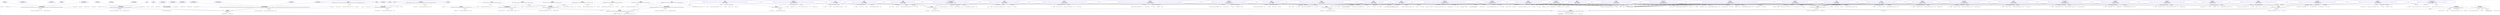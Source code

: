 digraph noname {
  graph [charset="UTF-8";colorscheme="svg";fontsize=11.0;label="error";overlap="false";]

  0 [color=green;label="error:Exception";peripheries=1;shape=ellipse;]
  1 [color=blue;label="'Continue'
httpo:100
\"Indicates that the initial part of a request has been received and has not yet been rejected by the server. The server intends to send a final response after the request has been fully received and acted upon.\"@en-US
\"100\"^^xsd:integer
\"Continue\"^^xsd:string";peripheries=2;shape=octagon;]
  2 [color=blue;label="'Switching Protocols'
httpo:101
\"Indicates that the server understands and is willing to comply with the client's request, via the Upgrade header field for a change in the application protocol being used on this connection.\"@en-US
\"101\"^^xsd:integer
\"Switching Protocols\"^^xsd:string";peripheries=2;shape=octagon;]
  3 [color=blue;label="'Informational'
httpo:1xx
\"An HTTP status that is informational.\"@en-US";peripheries=1;shape=ellipse;]
  4 [color=blue;label="'OK'
httpo:200
\"Indicates that the request has succeeded.\"@en-US
\"200\"^^xsd:integer
\"OK\"^^xsd:string";peripheries=2;shape=octagon;]
  5 [color=blue;label="'Created'
httpo:201
\"Indicates that the request has been fulfilled and has resulted in one or more new resources being created.\"@en-US
\"201\"^^xsd:integer
\"Created\"^^xsd:string";peripheries=2;shape=octagon;]
  6 [color=blue;label="'Accepted'
httpo:202
\"Indicates that the request has been accepted for processing, but the processing has not been completed.\"@en-US
\"202\"^^xsd:integer
\"Accepted\"^^xsd:string";peripheries=2;shape=octagon;]
  7 [color=blue;label="'Non-Authoritative Information'
httpo:203
\"Indicates that the request was successful but the enclosed payload has been modified from that of the origin server's 200 (OK) response by a transforming proxy.\"@en-US
\"203\"^^xsd:integer
\"Non-Authoritative Information\"^^xsd:string";peripheries=2;shape=octagon;]
  8 [color=blue;label="'No Content'
httpo:204
\"Indicates that the server has successfully fulfilled the request and that there is no additional content to send in the response payload body.\"@en-US
\"204\"^^xsd:integer
\"No Content\"^^xsd:string";peripheries=2;shape=octagon;]
  9 [color=blue;label="'Reset Content'
httpo:205
\"Indicates that the server has fulfilled the request and desires that the user agent reset the \"document view\", which caused the request to be sent, to its original state as received from the origin server.\"@en-US
\"205\"^^xsd:integer
\"Reset Content\"^^xsd:string";peripheries=2;shape=octagon;]
  10 [color=blue;label="'Successful'
httpo:2xx
\"An HTTP status that is successful.\"@en-US";peripheries=1;shape=ellipse;]
  11 [color=blue;label="'Multiple Choices'
httpo:300
\"Indicates that the target resource has more than one representation, each with its own more specific identifier, and information about the alternatives is being provided so that the user (or user agent) can select a preferred representation by redirecting its request to one or more of those identifiers.\"@en-US
\"300\"^^xsd:integer
\"Multiple Choices\"^^xsd:string";peripheries=2;shape=octagon;]
  12 [color=blue;label="'Moved Permanently'
httpo:301
\"Indicates that the target resource has been assigned a new permanent URI and any future references to this resource ought to use one of the enclosed URIs.\"@en-US
\"301\"^^xsd:integer
\"Moved Permanently\"^^xsd:string";peripheries=2;shape=octagon;]
  13 [color=blue;label="'Found'
httpo:302
\"Indicates that the target resource resides temporarily under a different URI.\"@en-US
\"302\"^^xsd:integer
\"Found\"^^xsd:string";peripheries=2;shape=octagon;]
  14 [color=blue;label="'See Other'
httpo:303
\"Indicates that the server is redirecting the user agent to a different resource, as indicated by a URI in the Location header field, which is intended to provide an indirect response to the original request.\"@en-US
\"303\"^^xsd:integer
\"See Other\"^^xsd:string";peripheries=2;shape=octagon;]
  15 [color=blue;label="'Use Proxy'
httpo:305
\"The requested resource MUST be accessed through the proxy given by the Location field.\"@en-US
\"305\"^^xsd:integer
\"Use Proxy\"^^xsd:string";peripheries=2;shape=octagon;]
  16 [color=blue;label="'Unused'
httpo:306
\"Subsequent requests should use the specified proxy.\"@en-US
\"306\"^^xsd:integer
\"Unused\"^^xsd:string";peripheries=2;shape=octagon;]
  17 [color=blue;label="'Temporary Redirect'
httpo:307
\"Indicates that the target resource resides temporarily under a different URI and the user agent MUST NOT change the request method if it performs an automatic redirection to that URI.\"@en-US
\"307\"^^xsd:integer
\"Temporary Redirect\"^^xsd:string";peripheries=2;shape=octagon;]
  18 [color=blue;label="'Permanent Redirect'
httpo:308
\"The request, and all future requests should be repeated using another URI.\"@en-US
\"308\"^^xsd:integer
\"Permanent Redirect\"^^xsd:string";peripheries=2;shape=octagon;]
  19 [color=blue;label="'Redirection'
httpo:3xx
\"An HTTP status that is a redirection.\"@en-US";peripheries=1;shape=ellipse;]
  20 [color=blue;label="'Bad Request'
httpo:400
\"Indicates that the server cannot or will not process the request due to something that is perceived to be a client error.\"@en-US
\"400\"^^xsd:integer
\"Bad Request\"^^xsd:string";peripheries=2;shape=octagon;]
  21 [color=blue;label="'Payment Required'
httpo:402
\"Reserved for future use.\"@en-US
\"402\"^^xsd:integer
\"Payment Required\"^^xsd:string";peripheries=2;shape=octagon;]
  22 [color=blue;label="'Forbidden'
httpo:403
\"Indicates that the server understood the request but refuses to authorize it.\"@en-US
\"403\"^^xsd:integer
\"Forbidden\"^^xsd:string";peripheries=2;shape=octagon;]
  23 [color=blue;label="'Not Found'
httpo:404
\"Indicates that the origin server did not find a current representation for the target resource or is not willing to disclose that one exists.\"@en-US
\"404\"^^xsd:integer
\"Not Found\"^^xsd:string";peripheries=2;shape=octagon;]
  24 [color=blue;label="'Method Not Allowed'
httpo:405
\"Indicates that the method received in the request-line is known by the origin server but not supported by the target resource.\"@en-US
\"405\"^^xsd:integer
\"Method Not Allowed\"^^xsd:string";peripheries=2;shape=octagon;]
  25 [color=blue;label="'Not Acceptable'
httpo:406
\"Indicates that the target resource does not have a current representation that would be acceptable to the user agent, according to the proactive negotiation header fields received in the request, and the server is unwilling to supply a default representation.\"@en-US
\"406\"^^xsd:integer
\"Not Acceptable\"^^xsd:string";peripheries=2;shape=octagon;]
  26 [color=blue;label="'Request Timeout'
httpo:408
\"Indicates that the server did not receive a complete request message within the time that it was prepared to wait.\"@en-US
\"408\"^^xsd:integer
\"Request Timeout\"^^xsd:string";peripheries=2;shape=octagon;]
  27 [color=blue;label="'Conflict'
httpo:409
\"Indicates that the request could not be completed due to a conflict with the current state of the target resource.\"@en-US
\"409\"^^xsd:integer
\"Conflict\"^^xsd:string";peripheries=2;shape=octagon;]
  28 [color=blue;label="'Gone'
httpo:410
\"Indicates that access to the target resource is no longer available at the origin server and that this condition is likely to be permanent.\"@en-US
\"410\"^^xsd:integer
\"Gone\"^^xsd:string";peripheries=2;shape=octagon;]
  29 [color=blue;label="'Length Required'
httpo:411
\"Indicates that the server refuses to accept the request without a defined Content-Length.\"@en-US
\"411\"^^xsd:integer
\"Length Required\"^^xsd:string";peripheries=2;shape=octagon;]
  30 [color=blue;label="'Payload Too Large'
httpo:413
\"Indicates that the server is refusing to process a request because the request payload is larger than the server is willing or able to process.\"@en-US
\"413\"^^xsd:integer
\"Payload Too Large\"^^xsd:string";peripheries=2;shape=octagon;]
  31 [color=blue;label="'URI Too Long'
httpo:414
\"Indicates that the server is refusing to service the request because the request-target is longer than the server is willing to interpret.\"@en-US
\"414\"^^xsd:integer
\"URI Too Long\"^^xsd:string";peripheries=2;shape=octagon;]
  32 [color=blue;label="'Unsupported Media Type'
httpo:415
\"Indicates that the origin server is refusing to service the request because the payload is in a format not supported by this method on the target resource.\"@en-US
\"415\"^^xsd:integer
\"Unsupported Media Type\"^^xsd:string";peripheries=2;shape=octagon;]
  33 [color=blue;label="'Expectation Failed'
httpo:417
\"Indicates that the expectation given in the request's Expect header field could not be met by at least one of the inbound servers.\"@en-US
\"417\"^^xsd:integer
\"Expectation Failed\"^^xsd:string";peripheries=2;shape=octagon;]
  34 [color=blue;label="'Upgrade Required'
httpo:426
\"Indicates that the server refuses to perform the request using the current protocol but might be willing to do so after the client upgrades to a different protocol.\"@en-US
\"426\"^^xsd:integer
\"Upgrade Required\"^^xsd:string";peripheries=2;shape=octagon;]
  35 [color=blue;label="'Client Error'
httpo:4xx
\"An HTTP status that is unsuccessful due to a client error.\"@en-US";peripheries=1;shape=ellipse;]
  36 [color=blue;label="'Not Implemented'
httpo:501
\"Indicates that the server does not support the functionality required to fulfill the request.\"@en-US
\"501\"^^xsd:integer
\"Not Implemented\"^^xsd:string";peripheries=2;shape=octagon;]
  37 [color=blue;label="'Bad Gateway'
httpo:502
\"Indicates that the server, while acting as a gateway or proxy, received an invalid response from an inbound server it accessed while attempting to fulfill the request.\"@en-US
\"502\"^^xsd:integer
\"Bad Gateway\"^^xsd:string";peripheries=2;shape=octagon;]
  38 [color=blue;label="'Service Unavailable'
httpo:503
\"Indicates that the server is currently unable to handle the request due to a temporary overload or scheduled maintenance, which will likely be alleviated after some delay.\"@en-US
\"503\"^^xsd:integer
\"Service Unavailable\"^^xsd:string";peripheries=2;shape=octagon;]
  39 [color=blue;label="'Gateway Timeout'
httpo:504
\"Indicates that the server, while acting as a gateway or proxy, did not receive a timely response from an upstream server it needed to access in order to complete the request.\"@en-US
\"504\"^^xsd:integer
\"Gateway Timeout\"^^xsd:string";peripheries=2;shape=octagon;]
  40 [color=blue;label="'HTTP Version Not Supported'
httpo:505
\"Indicates that the server does not support, or refuses to support, the major version of HTTP that was used in the request message.\"@en-US
\"505\"^^xsd:integer
\"HTTP Version Not Supported\"^^xsd:string";peripheries=2;shape=octagon;]
  41 [color=blue;label="'Server Error'
httpo:5xx
\"An HTTP status that is unsuccessful due to a server error.\"@en-US";peripheries=1;shape=ellipse;]
  42 [color=blue;label="'Accept'
httpo:Accept";peripheries=2;shape=octagon;]
  43 [color=blue;label="'Accept-Charset'
httpo:Accept-Charset";peripheries=2;shape=octagon;]
  44 [color=blue;label="'Accept-Encoding'
httpo:Accept-Encoding";peripheries=2;shape=octagon;]
  45 [color=blue;label="'Accept-Language'
httpo:Accept-Language";peripheries=2;shape=octagon;]
  46 [color=blue;label="'CONNECT'
httpo:CONNECT
\"HTTP method for establishing a tunnel to the server identified by the target resource.\"@en-US";peripheries=1;shape=ellipse;]
  47 [color=blue;label="'Cache-Control'
httpo:Cache-Control";peripheries=2;shape=octagon;]
  48 [color=blue;label="'HTTP cacheable method'
httpo:CacheableMethod
\"HTTP methods whose responses are allowed to be stored for future reuse.\"@en-US";peripheries=1;shape=ellipse;]
  49 [color=blue;label="'HTTP conditional header'
httpo:ConditionalHeader
\"Allows a client to place a precondition on the state of the target resource, so that the action corresponding to the method semantics will not be applied if the precondition evaluates to false.\"@en-US";peripheries=1;shape=ellipse;]
  50 [color=blue;label="'Content-Encoding'
httpo:Content-Encoding";peripheries=2;shape=octagon;]
  51 [color=blue;label="'Content-Language'
httpo:Content-Language";peripheries=2;shape=octagon;]
  52 [color=blue;label="'Content-Length'
httpo:Content-Length";peripheries=1;shape=ellipse;]
  53 [color=blue;label="'Content-Location'
httpo:Content-Location";peripheries=2;shape=octagon;]
  54 [color=blue;label="'Content-Range'
httpo:Content-Range";peripheries=1;shape=ellipse;]
  55 [color=blue;label="'Content-Type'
httpo:Content-Type";peripheries=2;shape=octagon;]
  56 [color=blue;label="'HTTP content negotiation header'
httpo:ContentNegotiationHeader";peripheries=1;shape=ellipse;]
  57 [color=blue;label="'DELETE'
httpo:DELETE
\"HTTP method for removing all current representations of the target resource.\"@en-US";peripheries=1;shape=ellipse;]
  58 [color=blue;label="'Expect'
httpo:Expect
\"Indication from a client that a certain set of behaviors (expectations) need to be supported by the server in order to properly handle the request.\"@en-US";peripheries=2;shape=octagon;]
  59 [color=blue;label="'GET'
httpo:GET
\"HTTP method for transfering a current representation of the target resource.\"@en-US";peripheries=1;shape=ellipse;]
  60 [color=blue;label="'HEAD'
httpo:HEAD
\"HTTP method that only transfers the status line and header section of the target resource.\"@en-US";peripheries=1;shape=ellipse;]
  61 [color=blue;label="'HTTP header'
httpo:Header
\"An HTTP header.\"@en-US";peripheries=1;shape=ellipse;]
  62 [color=blue;label="'Host'
httpo:Host";peripheries=2;shape=octagon;]
  63 [color=blue;label="'HTTP idempotent method'
httpo:IdempotentMethod
\"A request method whose intended effect on the server of multiple identical requests with that method is the same as the effect for a single such request.\"@en-US";peripheries=1;shape=ellipse;]
  64 [color=blue;label="'If-Match'
httpo:If-Match";peripheries=2;shape=octagon;]
  65 [color=blue;label="'If-Modified-Since'
httpo:If-Modified-Since";peripheries=2;shape=octagon;]
  66 [color=blue;label="'If-None-Match'
httpo:If-None-Match";peripheries=2;shape=octagon;]
  67 [color=blue;label="'If-Range'
httpo:If-Range";peripheries=2;shape=octagon;]
  68 [color=blue;label="'If-Unmodified-Since'
httpo:If-Unmodified-Since";peripheries=2;shape=octagon;]
  69 [color=blue;label="'Max-Forwards'
httpo:Max-Forwards
\"Mechanism for limiting the number of times a request is forwarded by proxies.Only supported for the OPTIONS and TRACE methods.\"@en-US";peripheries=2;shape=octagon;]
  70 [color=blue;label="'HTTP method'
httpo:Method
\"Indicates the purpose for which the client has made a request and what is expected by the client as a successful result.\"@en-US";peripheries=1;shape=ellipse;]
  71 [color=blue;label="'OPTIONS'
httpo:OPTIONS
\"HTTP method that describes the communication options for the target resource.\"@en-US";peripheries=1;shape=ellipse;]
  72 [color=blue;label="'POST'
httpo:POST
\"HTTP method that performs resource-specific processing on the request payload.\"@en-US";peripheries=1;shape=ellipse;]
  73 [color=blue;label="'PUT'
httpo:PUT
\"HTTP method that replaces all current representations of the target resource with the payload.\"@en-US";peripheries=1;shape=ellipse;]
  74 [color=blue;label="'HTTP Payload Header'
httpo:PayloadHeader
\"Header fields that specifically describe the payload, rather than the associated representation.\"@en-US";peripheries=2;shape=octagon;]
  75 [color=blue;label="'Pragma'
httpo:Pragma";peripheries=2;shape=octagon;]
  76 [color=blue;label="'Range'
httpo:Range";peripheries=2;shape=octagon;]
  77 [color=blue;label="'HTTP representation header'
httpo:RepresentationHeader
\"Representation header fields provide metadata about the representation. When a message includes a payload body, the representation header fields describe how to interpret the representation data enclosed in the payload body. In a response to a HEAD request, the representation header fields describe the representation data that would have been enclosed in the payload body if the same request had been a GET.\"@en-US";peripheries=1;shape=ellipse;]
  78 [color=blue;label="'HTTP request header'
httpo:RequestHeader
\"Request header fields provide metadata about the request context.\"@en-US";peripheries=1;shape=ellipse;]
  79 [color=blue;label="'HTTP safe method'
httpo:SafeMethod
\"An HTTP method whose defined semantics is essentially read-only.\"@en-US";peripheries=1;shape=ellipse;]
  80 [color=blue;label="'HTTP status'
httpo:Status
\"A status that is returned by an HTTP server, indicating whether an HTTP request was handled successfully or not.\"@en-US";peripheries=1;shape=ellipse;]
  81 [color=blue;label="'TE'
httpo:TE";peripheries=2;shape=octagon;]
  82 [color=blue;label="'TRACE'
httpo:TRACE
\"HTTP method that performs a message loop-back test along the path to the target resource.\"@en-US";peripheries=1;shape=ellipse;]
  83 [color=blue;label="'Trailer'
httpo:Trailer";peripheries=1;shape=ellipse;]
  84 [color=blue;label="'Transfer-Encoding'
httpo:Transfer-Encoding";peripheries=1;shape=ellipse;]
  85 [color=blue;label="'HTTP reason phrase'
httpo:reasonPhrase
\"A natural language message describing an HTTP status.\"@en-US";peripheries=1;shape=hexagon;]
  86 [color=blue;label="'HTTP status code'
httpo:statusCode
\"The numeric indicator of an HTTP status.\"@en-US";peripheries=1;shape=hexagon;]
  87 [color=red;label="http://tools.ietf.org/html/rfc7231";peripheries=1;shape=ellipse;]
  88 [color=whitesmoke;label="rdf:Property";peripheries=1;shape=ellipse;]
  89 [color=lightgreen;label="rdfs:Class";peripheries=1;shape=ellipse;]
  90 [color=palegoldenrod;label="xsd:integer";peripheries=1;shape=ellipse;]
  91 [color=palegoldenrod;label="xsd:string";peripheries=1;shape=ellipse;]
  92 [color=red;label="http-w3c:StatusCode";peripheries=1;shape=ellipse;]
  93 [color=red;label="http-w3c:statusCodeNumber";peripheries=1;shape=ellipse;]
  94 [color=red;label="'httpo://tools.ietf.org/html/rfc2616'";peripheries=1;shape=ellipse;]
  95 [color=red;label="'httpo://tools.ietf.org/html/rfc7238'";peripheries=1;shape=ellipse;]
  96 [color=red;label="https://tools.ietf.org/html/draft-cohen-http-305-306-responses-00";peripheries=1;shape=ellipse;]
  97 [color=blue;label="\"A natural language message describing an HTTP  ...\"@en-US";peripheries=0;shape=plaintext;]
  98 [color=blue;label="\"A request method whose intended effect on the  ...\"@en-US";peripheries=0;shape=plaintext;]
  99 [color=blue;label="\"A status that is returned by an HTTP server, i ...\"@en-US";peripheries=0;shape=plaintext;]
  100 [color=blue;label="\"Accept\"@en-US";peripheries=0;shape=plaintext;]
  101 [color=blue;label="\"Accept-Charset\"@en-US";peripheries=0;shape=plaintext;]
  102 [color=blue;label="\"Accept-Encoding\"@en-US";peripheries=0;shape=plaintext;]
  103 [color=blue;label="\"Accept-Language\"@en-US";peripheries=0;shape=plaintext;]
  104 [color=blue;label="\"Accepted\"@en-US";peripheries=0;shape=plaintext;]
  105 [color=blue;label="\"Allows a client to place a precondition on the ...\"@en-US";peripheries=0;shape=plaintext;]
  106 [color=blue;label="\"An HTTP header.\"@en-US";peripheries=0;shape=plaintext;]
  107 [color=blue;label="\"An HTTP method whose defined semantics is esse ...\"@en-US";peripheries=0;shape=plaintext;]
  108 [color=blue;label="\"An HTTP status that is a redirection.\"@en-US";peripheries=0;shape=plaintext;]
  109 [color=blue;label="\"An HTTP status that is informational.\"@en-US";peripheries=0;shape=plaintext;]
  110 [color=blue;label="\"An HTTP status that is successful.\"@en-US";peripheries=0;shape=plaintext;]
  111 [color=blue;label="\"An HTTP status that is unsuccessful due to a c ...\"@en-US";peripheries=0;shape=plaintext;]
  112 [color=blue;label="\"An HTTP status that is unsuccessful due to a s ...\"@en-US";peripheries=0;shape=plaintext;]
  113 [color=blue;label="\"Bad Gateway\"@en-US";peripheries=0;shape=plaintext;]
  114 [color=blue;label="\"Bad Request\"@en-US";peripheries=0;shape=plaintext;]
  115 [color=blue;label="\"CONNECT\"@en-US";peripheries=0;shape=plaintext;]
  116 [color=blue;label="\"Cache-Control\"@en-US";peripheries=0;shape=plaintext;]
  117 [color=blue;label="\"Client Error\"@en-US";peripheries=0;shape=plaintext;]
  118 [color=blue;label="\"Conflict\"@en-US";peripheries=0;shape=plaintext;]
  119 [color=blue;label="\"Content-Encoding\"@en-US";peripheries=0;shape=plaintext;]
  120 [color=blue;label="\"Content-Language\"@en-US";peripheries=0;shape=plaintext;]
  121 [color=blue;label="\"Content-Length\"@en-US";peripheries=0;shape=plaintext;]
  122 [color=blue;label="\"Content-Location\"@en-US";peripheries=0;shape=plaintext;]
  123 [color=blue;label="\"Content-Range\"@en-US";peripheries=0;shape=plaintext;]
  124 [color=blue;label="\"Content-Type\"@en-US";peripheries=0;shape=plaintext;]
  125 [color=blue;label="\"Continue\"@en-US";peripheries=0;shape=plaintext;]
  126 [color=blue;label="\"Created\"@en-US";peripheries=0;shape=plaintext;]
  127 [color=blue;label="\"DELETE\"@en-US";peripheries=0;shape=plaintext;]
  128 [color=blue;label="\"Expect\"@en-US";peripheries=0;shape=plaintext;]
  129 [color=blue;label="\"Expectation Failed\"@en-US";peripheries=0;shape=plaintext;]
  130 [color=blue;label="\"Forbidden\"@en-US";peripheries=0;shape=plaintext;]
  131 [color=blue;label="\"Found\"@en-US";peripheries=0;shape=plaintext;]
  132 [color=blue;label="\"GET\"@en-US";peripheries=0;shape=plaintext;]
  133 [color=blue;label="\"Gateway Timeout\"@en-US";peripheries=0;shape=plaintext;]
  134 [color=blue;label="\"Gone\"@en-US";peripheries=0;shape=plaintext;]
  135 [color=blue;label="\"HEAD\"@en-US";peripheries=0;shape=plaintext;]
  136 [color=blue;label="\"HTTP Payload Header\"@en-US";peripheries=0;shape=plaintext;]
  137 [color=blue;label="\"HTTP Version Not Supported\"@en-US";peripheries=0;shape=plaintext;]
  138 [color=blue;label="\"HTTP cacheable method\"@en-US";peripheries=0;shape=plaintext;]
  139 [color=blue;label="\"HTTP conditional header\"@en-US";peripheries=0;shape=plaintext;]
  140 [color=blue;label="\"HTTP content negotiation header\"@en-US";peripheries=0;shape=plaintext;]
  141 [color=blue;label="\"HTTP header\"@en-US";peripheries=0;shape=plaintext;]
  142 [color=blue;label="\"HTTP idempotent method\"@en-US";peripheries=0;shape=plaintext;]
  143 [color=blue;label="\"HTTP method\"@en-US";peripheries=0;shape=plaintext;]
  144 [color=blue;label="\"HTTP method for establishing a tunnel to the s ...\"@en-US";peripheries=0;shape=plaintext;]
  145 [color=blue;label="\"HTTP method for removing all current represent ...\"@en-US";peripheries=0;shape=plaintext;]
  146 [color=blue;label="\"HTTP method for transfering a current represen ...\"@en-US";peripheries=0;shape=plaintext;]
  147 [color=blue;label="\"HTTP method that describes the communication o ...\"@en-US";peripheries=0;shape=plaintext;]
  148 [color=blue;label="\"HTTP method that only transfers the status lin ...\"@en-US";peripheries=0;shape=plaintext;]
  149 [color=blue;label="\"HTTP method that performs a message loop-back  ...\"@en-US";peripheries=0;shape=plaintext;]
  150 [color=blue;label="\"HTTP method that performs resource-specific pr ...\"@en-US";peripheries=0;shape=plaintext;]
  151 [color=blue;label="\"HTTP method that replaces all current represen ...\"@en-US";peripheries=0;shape=plaintext;]
  152 [color=blue;label="\"HTTP methods whose responses are allowed to be ...\"@en-US";peripheries=0;shape=plaintext;]
  153 [color=blue;label="\"HTTP reason phrase\"@en-US";peripheries=0;shape=plaintext;]
  154 [color=blue;label="\"HTTP representation header\"@en-US";peripheries=0;shape=plaintext;]
  155 [color=blue;label="\"HTTP request header\"@en-US";peripheries=0;shape=plaintext;]
  156 [color=blue;label="\"HTTP safe method\"@en-US";peripheries=0;shape=plaintext;]
  157 [color=blue;label="\"HTTP status\"@en-US";peripheries=0;shape=plaintext;]
  158 [color=blue;label="\"HTTP status code\"@en-US";peripheries=0;shape=plaintext;]
  159 [color=blue;label="\"Header fields that specifically describe the p ...\"@en-US";peripheries=0;shape=plaintext;]
  160 [color=blue;label="\"Host\"@en-US";peripheries=0;shape=plaintext;]
  161 [color=blue;label="\"If-Match\"@en-US";peripheries=0;shape=plaintext;]
  162 [color=blue;label="\"If-Modified-Since\"@en-US";peripheries=0;shape=plaintext;]
  163 [color=blue;label="\"If-None-Match\"@en-US";peripheries=0;shape=plaintext;]
  164 [color=blue;label="\"If-Range\"@en-US";peripheries=0;shape=plaintext;]
  165 [color=blue;label="\"If-Unmodified-Since\"@en-US";peripheries=0;shape=plaintext;]
  166 [color=blue;label="\"Indicates that access to the target resource i ...\"@en-US";peripheries=0;shape=plaintext;]
  167 [color=blue;label="\"Indicates that the expectation given in the re ...\"@en-US";peripheries=0;shape=plaintext;]
  168 [color=blue;label="\"Indicates that the initial part of a request h ...\"@en-US";peripheries=0;shape=plaintext;]
  169 [color=blue;label="\"Indicates that the method received in the requ ...\"@en-US";peripheries=0;shape=plaintext;]
  170 [color=blue;label="\"Indicates that the origin server did not find  ...\"@en-US";peripheries=0;shape=plaintext;]
  171 [color=blue;label="\"Indicates that the origin server is refusing t ...\"@en-US";peripheries=0;shape=plaintext;]
  172 [color=blue;label="\"Indicates that the request could not be comple ...\"@en-US";peripheries=0;shape=plaintext;]
  173 [color=blue;label="\"Indicates that the request has been accepted f ...\"@en-US";peripheries=0;shape=plaintext;]
  174 [color=blue;label="\"Indicates that the request has been fulfilled  ...\"@en-US";peripheries=0;shape=plaintext;]
  175 [color=blue;label="\"Indicates that the request has succeeded.\"@en-US";peripheries=0;shape=plaintext;]
  176 [color=blue;label="\"Indicates that the request was successful but  ...\"@en-US";peripheries=0;shape=plaintext;]
  177 [color=blue;label="\"Indicates that the server cannot or will not p ...\"@en-US";peripheries=0;shape=plaintext;]
  178 [color=blue;label="\"Indicates that the server did not receive a co ...\"@en-US";peripheries=0;shape=plaintext;]
  179 [color=blue;label="\"Indicates that the server does not support the ...\"@en-US";peripheries=0;shape=plaintext;]
  180 [color=blue;label="\"Indicates that the server does not support, or ...\"@en-US";peripheries=0;shape=plaintext;]
  181 [color=blue;label="\"Indicates that the server has fulfilled the re ...\"@en-US";peripheries=0;shape=plaintext;]
  182 [color=blue;label="\"Indicates that the server has successfully ful ...\"@en-US";peripheries=0;shape=plaintext;]
  183 [color=blue;label="\"Indicates that the server is currently unable  ...\"@en-US";peripheries=0;shape=plaintext;]
  184 [color=blue;label="\"Indicates that the server is redirecting the u ...\"@en-US";peripheries=0;shape=plaintext;]
  185 [color=blue;label="\"Indicates that the server is refusing to proce ...\"@en-US";peripheries=0;shape=plaintext;]
  186 [color=blue;label="\"Indicates that the server is refusing to servi ...\"@en-US";peripheries=0;shape=plaintext;]
  187 [color=blue;label="\"Indicates that the server refuses to accept th ...\"@en-US";peripheries=0;shape=plaintext;]
  188 [color=blue;label="\"Indicates that the server refuses to perform t ...\"@en-US";peripheries=0;shape=plaintext;]
  189 [color=blue;label="\"Indicates that the server understands and is w ...\"@en-US";peripheries=0;shape=plaintext;]
  190 [color=blue;label="\"Indicates that the server understood the reque ...\"@en-US";peripheries=0;shape=plaintext;]
  191 [color=blue;label="\"Indicates that the server, while acting as a g ...\"@en-US";peripheries=0;shape=plaintext;]
  192 [color=blue;label="\"Indicates that the server, while acting as a g ...\"@en-US";peripheries=0;shape=plaintext;]
  193 [color=blue;label="\"Indicates that the target resource does not ha ...\"@en-US";peripheries=0;shape=plaintext;]
  194 [color=blue;label="\"Indicates that the target resource has been as ...\"@en-US";peripheries=0;shape=plaintext;]
  195 [color=blue;label="\"Indicates that the target resource has more th ...\"@en-US";peripheries=0;shape=plaintext;]
  196 [color=blue;label="\"Indicates that the target resource resides tem ...\"@en-US";peripheries=0;shape=plaintext;]
  197 [color=blue;label="\"Indicates that the target resource resides tem ...\"@en-US";peripheries=0;shape=plaintext;]
  198 [color=blue;label="\"Indicates the purpose for which the client has ...\"@en-US";peripheries=0;shape=plaintext;]
  199 [color=blue;label="\"Indication from a client that a certain set of ...\"@en-US";peripheries=0;shape=plaintext;]
  200 [color=blue;label="\"Informational\"@en-US";peripheries=0;shape=plaintext;]
  201 [color=blue;label="\"Length Required\"@en-US";peripheries=0;shape=plaintext;]
  202 [color=blue;label="\"Max-Forwards\"@en-US";peripheries=0;shape=plaintext;]
  203 [color=blue;label="\"Mechanism for limiting the number of times a r ...\"@en-US";peripheries=0;shape=plaintext;]
  204 [color=blue;label="\"Method Not Allowed\"@en-US";peripheries=0;shape=plaintext;]
  205 [color=blue;label="\"Moved Permanently\"@en-US";peripheries=0;shape=plaintext;]
  206 [color=blue;label="\"Multiple Choices\"@en-US";peripheries=0;shape=plaintext;]
  207 [color=blue;label="\"No Content\"@en-US";peripheries=0;shape=plaintext;]
  208 [color=blue;label="\"Non-Authoritative Information\"@en-US";peripheries=0;shape=plaintext;]
  209 [color=blue;label="\"Not Acceptable\"@en-US";peripheries=0;shape=plaintext;]
  210 [color=blue;label="\"Not Found\"@en-US";peripheries=0;shape=plaintext;]
  211 [color=blue;label="\"Not Implemented\"@en-US";peripheries=0;shape=plaintext;]
  212 [color=blue;label="\"OK\"@en-US";peripheries=0;shape=plaintext;]
  213 [color=blue;label="\"OPTIONS\"@en-US";peripheries=0;shape=plaintext;]
  214 [color=blue;label="\"POST\"@en-US";peripheries=0;shape=plaintext;]
  215 [color=blue;label="\"PUT\"@en-US";peripheries=0;shape=plaintext;]
  216 [color=blue;label="\"Payload Too Large\"@en-US";peripheries=0;shape=plaintext;]
  217 [color=blue;label="\"Payment Required\"@en-US";peripheries=0;shape=plaintext;]
  218 [color=blue;label="\"Permanent Redirect\"@en-US";peripheries=0;shape=plaintext;]
  219 [color=blue;label="\"Pragma\"@en-US";peripheries=0;shape=plaintext;]
  220 [color=blue;label="\"Range\"@en-US";peripheries=0;shape=plaintext;]
  221 [color=blue;label="\"Redirection\"@en-US";peripheries=0;shape=plaintext;]
  222 [color=blue;label="\"Representation header fields provide metadata  ...\"@en-US";peripheries=0;shape=plaintext;]
  223 [color=blue;label="\"Request Timeout\"@en-US";peripheries=0;shape=plaintext;]
  224 [color=blue;label="\"Request header fields provide metadata about t ...\"@en-US";peripheries=0;shape=plaintext;]
  225 [color=blue;label="\"Reserved for future use.\"@en-US";peripheries=0;shape=plaintext;]
  226 [color=blue;label="\"Reset Content\"@en-US";peripheries=0;shape=plaintext;]
  227 [color=blue;label="\"See Other\"@en-US";peripheries=0;shape=plaintext;]
  228 [color=blue;label="\"Server Error\"@en-US";peripheries=0;shape=plaintext;]
  229 [color=blue;label="\"Service Unavailable\"@en-US";peripheries=0;shape=plaintext;]
  230 [color=blue;label="\"Subsequent requests should use the specified p ...\"@en-US";peripheries=0;shape=plaintext;]
  231 [color=blue;label="\"Successful\"@en-US";peripheries=0;shape=plaintext;]
  232 [color=blue;label="\"Switching Protocols\"@en-US";peripheries=0;shape=plaintext;]
  233 [color=blue;label="\"TE\"@en-US";peripheries=0;shape=plaintext;]
  234 [color=blue;label="\"TRACE\"@en-US";peripheries=0;shape=plaintext;]
  235 [color=blue;label="\"Temporary Redirect\"@en-US";peripheries=0;shape=plaintext;]
  236 [color=blue;label="\"The numeric indicator of an HTTP status.\"@en-US";peripheries=0;shape=plaintext;]
  237 [color=blue;label="\"The request, and all future requests should be ...\"@en-US";peripheries=0;shape=plaintext;]
  238 [color=blue;label="\"The requested resource MUST be accessed throug ...\"@en-US";peripheries=0;shape=plaintext;]
  239 [color=blue;label="\"Trailer\"@en-US";peripheries=0;shape=plaintext;]
  240 [color=blue;label="\"Transfer-Encoding\"@en-US";peripheries=0;shape=plaintext;]
  241 [color=blue;label="\"URI Too Long\"@en-US";peripheries=0;shape=plaintext;]
  242 [color=blue;label="\"Unsupported Media Type\"@en-US";peripheries=0;shape=plaintext;]
  243 [color=blue;label="\"Unused\"@en-US";peripheries=0;shape=plaintext;]
  244 [color=blue;label="\"Upgrade Required\"@en-US";peripheries=0;shape=plaintext;]
  245 [color=blue;label="\"Use Proxy\"@en-US";peripheries=0;shape=plaintext;]
  246 [color=blue;label="\"100\"^^xsd:integer";peripheries=0;shape=plaintext;]
  247 [color=blue;label="\"101\"^^xsd:integer";peripheries=0;shape=plaintext;]
  248 [color=blue;label="\"200\"^^xsd:integer";peripheries=0;shape=plaintext;]
  249 [color=blue;label="\"201\"^^xsd:integer";peripheries=0;shape=plaintext;]
  250 [color=blue;label="\"202\"^^xsd:integer";peripheries=0;shape=plaintext;]
  251 [color=blue;label="\"203\"^^xsd:integer";peripheries=0;shape=plaintext;]
  252 [color=blue;label="\"204\"^^xsd:integer";peripheries=0;shape=plaintext;]
  253 [color=blue;label="\"205\"^^xsd:integer";peripheries=0;shape=plaintext;]
  254 [color=blue;label="\"300\"^^xsd:integer";peripheries=0;shape=plaintext;]
  255 [color=blue;label="\"301\"^^xsd:integer";peripheries=0;shape=plaintext;]
  256 [color=blue;label="\"302\"^^xsd:integer";peripheries=0;shape=plaintext;]
  257 [color=blue;label="\"303\"^^xsd:integer";peripheries=0;shape=plaintext;]
  258 [color=blue;label="\"305\"^^xsd:integer";peripheries=0;shape=plaintext;]
  259 [color=blue;label="\"306\"^^xsd:integer";peripheries=0;shape=plaintext;]
  260 [color=blue;label="\"307\"^^xsd:integer";peripheries=0;shape=plaintext;]
  261 [color=blue;label="\"308\"^^xsd:integer";peripheries=0;shape=plaintext;]
  262 [color=blue;label="\"400\"^^xsd:integer";peripheries=0;shape=plaintext;]
  263 [color=blue;label="\"402\"^^xsd:integer";peripheries=0;shape=plaintext;]
  264 [color=blue;label="\"403\"^^xsd:integer";peripheries=0;shape=plaintext;]
  265 [color=blue;label="\"404\"^^xsd:integer";peripheries=0;shape=plaintext;]
  266 [color=blue;label="\"405\"^^xsd:integer";peripheries=0;shape=plaintext;]
  267 [color=blue;label="\"406\"^^xsd:integer";peripheries=0;shape=plaintext;]
  268 [color=blue;label="\"408\"^^xsd:integer";peripheries=0;shape=plaintext;]
  269 [color=blue;label="\"409\"^^xsd:integer";peripheries=0;shape=plaintext;]
  270 [color=blue;label="\"410\"^^xsd:integer";peripheries=0;shape=plaintext;]
  271 [color=blue;label="\"411\"^^xsd:integer";peripheries=0;shape=plaintext;]
  272 [color=blue;label="\"413\"^^xsd:integer";peripheries=0;shape=plaintext;]
  273 [color=blue;label="\"414\"^^xsd:integer";peripheries=0;shape=plaintext;]
  274 [color=blue;label="\"415\"^^xsd:integer";peripheries=0;shape=plaintext;]
  275 [color=blue;label="\"417\"^^xsd:integer";peripheries=0;shape=plaintext;]
  276 [color=blue;label="\"426\"^^xsd:integer";peripheries=0;shape=plaintext;]
  277 [color=blue;label="\"501\"^^xsd:integer";peripheries=0;shape=plaintext;]
  278 [color=blue;label="\"502\"^^xsd:integer";peripheries=0;shape=plaintext;]
  279 [color=blue;label="\"503\"^^xsd:integer";peripheries=0;shape=plaintext;]
  280 [color=blue;label="\"504\"^^xsd:integer";peripheries=0;shape=plaintext;]
  281 [color=blue;label="\"505\"^^xsd:integer";peripheries=0;shape=plaintext;]
  282 [color=blue;label="\"Accepted\"^^xsd:string";peripheries=0;shape=plaintext;]
  283 [color=blue;label="\"Bad Gateway\"^^xsd:string";peripheries=0;shape=plaintext;]
  284 [color=blue;label="\"Bad Request\"^^xsd:string";peripheries=0;shape=plaintext;]
  285 [color=blue;label="\"Conflict\"^^xsd:string";peripheries=0;shape=plaintext;]
  286 [color=blue;label="\"Continue\"^^xsd:string";peripheries=0;shape=plaintext;]
  287 [color=blue;label="\"Created\"^^xsd:string";peripheries=0;shape=plaintext;]
  288 [color=blue;label="\"Expectation Failed\"^^xsd:string";peripheries=0;shape=plaintext;]
  289 [color=blue;label="\"Forbidden\"^^xsd:string";peripheries=0;shape=plaintext;]
  290 [color=blue;label="\"Found\"^^xsd:string";peripheries=0;shape=plaintext;]
  291 [color=blue;label="\"Gateway Timeout\"^^xsd:string";peripheries=0;shape=plaintext;]
  292 [color=blue;label="\"Gone\"^^xsd:string";peripheries=0;shape=plaintext;]
  293 [color=blue;label="\"HTTP Version Not Supported\"^^xsd:string";peripheries=0;shape=plaintext;]
  294 [color=blue;label="\"Length Required\"^^xsd:string";peripheries=0;shape=plaintext;]
  295 [color=blue;label="\"Method Not Allowed\"^^xsd:string";peripheries=0;shape=plaintext;]
  296 [color=blue;label="\"Moved Permanently\"^^xsd:string";peripheries=0;shape=plaintext;]
  297 [color=blue;label="\"Multiple Choices\"^^xsd:string";peripheries=0;shape=plaintext;]
  298 [color=blue;label="\"No Content\"^^xsd:string";peripheries=0;shape=plaintext;]
  299 [color=blue;label="\"Non-Authoritative Information\"^^xsd:string";peripheries=0;shape=plaintext;]
  300 [color=blue;label="\"Not Acceptable\"^^xsd:string";peripheries=0;shape=plaintext;]
  301 [color=blue;label="\"Not Found\"^^xsd:string";peripheries=0;shape=plaintext;]
  302 [color=blue;label="\"Not Implemented\"^^xsd:string";peripheries=0;shape=plaintext;]
  303 [color=blue;label="\"OK\"^^xsd:string";peripheries=0;shape=plaintext;]
  304 [color=blue;label="\"Payload Too Large\"^^xsd:string";peripheries=0;shape=plaintext;]
  305 [color=blue;label="\"Payment Required\"^^xsd:string";peripheries=0;shape=plaintext;]
  306 [color=blue;label="\"Permanent Redirect\"^^xsd:string";peripheries=0;shape=plaintext;]
  307 [color=blue;label="\"Request Timeout\"^^xsd:string";peripheries=0;shape=plaintext;]
  308 [color=blue;label="\"Reset Content\"^^xsd:string";peripheries=0;shape=plaintext;]
  309 [color=blue;label="\"See Other\"^^xsd:string";peripheries=0;shape=plaintext;]
  310 [color=blue;label="\"Service Unavailable\"^^xsd:string";peripheries=0;shape=plaintext;]
  311 [color=blue;label="\"Switching Protocols\"^^xsd:string";peripheries=0;shape=plaintext;]
  312 [color=blue;label="\"Temporary Redirect\"^^xsd:string";peripheries=0;shape=plaintext;]
  313 [color=blue;label="\"URI Too Long\"^^xsd:string";peripheries=0;shape=plaintext;]
  314 [color=blue;label="\"Unsupported Media Type\"^^xsd:string";peripheries=0;shape=plaintext;]
  315 [color=blue;label="\"Unused\"^^xsd:string";peripheries=0;shape=plaintext;]
  316 [color=blue;label="\"Upgrade Required\"^^xsd:string";peripheries=0;shape=plaintext;]
  317 [color=blue;label="\"Use Proxy\"^^xsd:string";peripheries=0;shape=plaintext;]

  1 -> 286 [arrowhead=normal;label="httpo:reasonPhrase";style=solid;]
  1 -> 246 [arrowhead=normal;label="httpo:statusCode";style=solid;]
  1 -> 3 [arrowhead=empty;label="";style=solid;]
  1 -> 168 [arrowhead=normal;label="rdfs:comment";style=solid;]
  1 -> 87 [arrowhead=normal;label="rdfs:isDefinedBy";style=solid;]
  1 -> 125 [arrowhead=none;label="";style=dotted;]
  2 -> 311 [arrowhead=normal;label="httpo:reasonPhrase";style=solid;]
  2 -> 247 [arrowhead=normal;label="httpo:statusCode";style=solid;]
  2 -> 3 [arrowhead=empty;label="";style=solid;]
  2 -> 189 [arrowhead=normal;label="rdfs:comment";style=solid;]
  2 -> 87 [arrowhead=normal;label="rdfs:isDefinedBy";style=solid;]
  2 -> 232 [arrowhead=none;label="";style=dotted;]
  3 -> 109 [arrowhead=normal;label="rdfs:comment";style=solid;]
  3 -> 200 [arrowhead=none;label="";style=dotted;]
  3 -> 80 [arrowhead=box;label="";style=solid;]
  4 -> 303 [arrowhead=normal;label="httpo:reasonPhrase";style=solid;]
  4 -> 248 [arrowhead=normal;label="httpo:statusCode";style=solid;]
  4 -> 10 [arrowhead=empty;label="";style=solid;]
  4 -> 175 [arrowhead=normal;label="rdfs:comment";style=solid;]
  4 -> 87 [arrowhead=normal;label="rdfs:isDefinedBy";style=solid;]
  4 -> 212 [arrowhead=none;label="";style=dotted;]
  5 -> 287 [arrowhead=normal;label="httpo:reasonPhrase";style=solid;]
  5 -> 249 [arrowhead=normal;label="httpo:statusCode";style=solid;]
  5 -> 10 [arrowhead=empty;label="";style=solid;]
  5 -> 174 [arrowhead=normal;label="rdfs:comment";style=solid;]
  5 -> 87 [arrowhead=normal;label="rdfs:isDefinedBy";style=solid;]
  5 -> 126 [arrowhead=none;label="";style=dotted;]
  6 -> 282 [arrowhead=normal;label="httpo:reasonPhrase";style=solid;]
  6 -> 250 [arrowhead=normal;label="httpo:statusCode";style=solid;]
  6 -> 10 [arrowhead=empty;label="";style=solid;]
  6 -> 173 [arrowhead=normal;label="rdfs:comment";style=solid;]
  6 -> 87 [arrowhead=normal;label="rdfs:isDefinedBy";style=solid;]
  6 -> 104 [arrowhead=none;label="";style=dotted;]
  7 -> 299 [arrowhead=normal;label="httpo:reasonPhrase";style=solid;]
  7 -> 251 [arrowhead=normal;label="httpo:statusCode";style=solid;]
  7 -> 10 [arrowhead=empty;label="";style=solid;]
  7 -> 176 [arrowhead=normal;label="rdfs:comment";style=solid;]
  7 -> 87 [arrowhead=normal;label="rdfs:isDefinedBy";style=solid;]
  7 -> 208 [arrowhead=none;label="";style=dotted;]
  8 -> 298 [arrowhead=normal;label="httpo:reasonPhrase";style=solid;]
  8 -> 252 [arrowhead=normal;label="httpo:statusCode";style=solid;]
  8 -> 10 [arrowhead=empty;label="";style=solid;]
  8 -> 182 [arrowhead=normal;label="rdfs:comment";style=solid;]
  8 -> 87 [arrowhead=normal;label="rdfs:isDefinedBy";style=solid;]
  8 -> 207 [arrowhead=none;label="";style=dotted;]
  9 -> 308 [arrowhead=normal;label="httpo:reasonPhrase";style=solid;]
  9 -> 253 [arrowhead=normal;label="httpo:statusCode";style=solid;]
  9 -> 10 [arrowhead=empty;label="";style=solid;]
  9 -> 181 [arrowhead=normal;label="rdfs:comment";style=solid;]
  9 -> 87 [arrowhead=normal;label="rdfs:isDefinedBy";style=solid;]
  9 -> 226 [arrowhead=none;label="";style=dotted;]
  10 -> 110 [arrowhead=normal;label="rdfs:comment";style=solid;]
  10 -> 231 [arrowhead=none;label="";style=dotted;]
  10 -> 80 [arrowhead=box;label="";style=solid;]
  11 -> 297 [arrowhead=normal;label="httpo:reasonPhrase";style=solid;]
  11 -> 254 [arrowhead=normal;label="httpo:statusCode";style=solid;]
  11 -> 19 [arrowhead=empty;label="";style=solid;]
  11 -> 195 [arrowhead=normal;label="rdfs:comment";style=solid;]
  11 -> 87 [arrowhead=normal;label="rdfs:isDefinedBy";style=solid;]
  11 -> 206 [arrowhead=none;label="";style=dotted;]
  12 -> 296 [arrowhead=normal;label="httpo:reasonPhrase";style=solid;]
  12 -> 255 [arrowhead=normal;label="httpo:statusCode";style=solid;]
  12 -> 19 [arrowhead=empty;label="";style=solid;]
  12 -> 194 [arrowhead=normal;label="rdfs:comment";style=solid;]
  12 -> 87 [arrowhead=normal;label="rdfs:isDefinedBy";style=solid;]
  12 -> 205 [arrowhead=none;label="";style=dotted;]
  13 -> 290 [arrowhead=normal;label="httpo:reasonPhrase";style=solid;]
  13 -> 256 [arrowhead=normal;label="httpo:statusCode";style=solid;]
  13 -> 19 [arrowhead=empty;label="";style=solid;]
  13 -> 197 [arrowhead=normal;label="rdfs:comment";style=solid;]
  13 -> 87 [arrowhead=normal;label="rdfs:isDefinedBy";style=solid;]
  13 -> 131 [arrowhead=none;label="";style=dotted;]
  14 -> 309 [arrowhead=normal;label="httpo:reasonPhrase";style=solid;]
  14 -> 257 [arrowhead=normal;label="httpo:statusCode";style=solid;]
  14 -> 19 [arrowhead=empty;label="";style=solid;]
  14 -> 184 [arrowhead=normal;label="rdfs:comment";style=solid;]
  14 -> 87 [arrowhead=normal;label="rdfs:isDefinedBy";style=solid;]
  14 -> 227 [arrowhead=none;label="";style=dotted;]
  15 -> 317 [arrowhead=normal;label="httpo:reasonPhrase";style=solid;]
  15 -> 258 [arrowhead=normal;label="httpo:statusCode";style=solid;]
  15 -> 19 [arrowhead=empty;label="";style=solid;]
  15 -> 238 [arrowhead=normal;label="rdfs:comment";style=solid;]
  15 -> 94 [arrowhead=normal;label="rdfs:isDefinedBy";style=solid;]
  15 -> 245 [arrowhead=none;label="";style=dotted;]
  16 -> 315 [arrowhead=normal;label="httpo:reasonPhrase";style=solid;]
  16 -> 259 [arrowhead=normal;label="httpo:statusCode";style=solid;]
  16 -> 19 [arrowhead=empty;label="";style=solid;]
  16 -> 230 [arrowhead=normal;label="rdfs:comment";style=solid;]
  16 -> 96 [arrowhead=normal;label="rdfs:isDefinedBy";style=solid;]
  16 -> 243 [arrowhead=none;label="";style=dotted;]
  17 -> 312 [arrowhead=normal;label="httpo:reasonPhrase";style=solid;]
  17 -> 260 [arrowhead=normal;label="httpo:statusCode";style=solid;]
  17 -> 19 [arrowhead=empty;label="";style=solid;]
  17 -> 196 [arrowhead=normal;label="rdfs:comment";style=solid;]
  17 -> 87 [arrowhead=normal;label="rdfs:isDefinedBy";style=solid;]
  17 -> 235 [arrowhead=none;label="";style=dotted;]
  18 -> 306 [arrowhead=normal;label="httpo:reasonPhrase";style=solid;]
  18 -> 261 [arrowhead=normal;label="httpo:statusCode";style=solid;]
  18 -> 19 [arrowhead=empty;label="";style=solid;]
  18 -> 237 [arrowhead=normal;label="rdfs:comment";style=solid;]
  18 -> 95 [arrowhead=normal;label="rdfs:isDefinedBy";style=solid;]
  18 -> 218 [arrowhead=none;label="";style=dotted;]
  19 -> 108 [arrowhead=normal;label="rdfs:comment";style=solid;]
  19 -> 221 [arrowhead=none;label="";style=dotted;]
  19 -> 80 [arrowhead=box;label="";style=solid;]
  20 -> 284 [arrowhead=normal;label="httpo:reasonPhrase";style=solid;]
  20 -> 262 [arrowhead=normal;label="httpo:statusCode";style=solid;]
  20 -> 35 [arrowhead=empty;label="";style=solid;]
  20 -> 177 [arrowhead=normal;label="rdfs:comment";style=solid;]
  20 -> 87 [arrowhead=normal;label="rdfs:isDefinedBy";style=solid;]
  20 -> 114 [arrowhead=none;label="";style=dotted;]
  21 -> 305 [arrowhead=normal;label="httpo:reasonPhrase";style=solid;]
  21 -> 263 [arrowhead=normal;label="httpo:statusCode";style=solid;]
  21 -> 35 [arrowhead=empty;label="";style=solid;]
  21 -> 225 [arrowhead=normal;label="rdfs:comment";style=solid;]
  21 -> 87 [arrowhead=normal;label="rdfs:isDefinedBy";style=solid;]
  21 -> 217 [arrowhead=none;label="";style=dotted;]
  22 -> 289 [arrowhead=normal;label="httpo:reasonPhrase";style=solid;]
  22 -> 264 [arrowhead=normal;label="httpo:statusCode";style=solid;]
  22 -> 35 [arrowhead=empty;label="";style=solid;]
  22 -> 190 [arrowhead=normal;label="rdfs:comment";style=solid;]
  22 -> 87 [arrowhead=normal;label="rdfs:isDefinedBy";style=solid;]
  22 -> 130 [arrowhead=none;label="";style=dotted;]
  23 -> 301 [arrowhead=normal;label="httpo:reasonPhrase";style=solid;]
  23 -> 265 [arrowhead=normal;label="httpo:statusCode";style=solid;]
  23 -> 35 [arrowhead=empty;label="";style=solid;]
  23 -> 170 [arrowhead=normal;label="rdfs:comment";style=solid;]
  23 -> 87 [arrowhead=normal;label="rdfs:isDefinedBy";style=solid;]
  23 -> 210 [arrowhead=none;label="";style=dotted;]
  24 -> 295 [arrowhead=normal;label="httpo:reasonPhrase";style=solid;]
  24 -> 266 [arrowhead=normal;label="httpo:statusCode";style=solid;]
  24 -> 35 [arrowhead=empty;label="";style=solid;]
  24 -> 169 [arrowhead=normal;label="rdfs:comment";style=solid;]
  24 -> 87 [arrowhead=normal;label="rdfs:isDefinedBy";style=solid;]
  24 -> 204 [arrowhead=none;label="";style=dotted;]
  25 -> 300 [arrowhead=normal;label="httpo:reasonPhrase";style=solid;]
  25 -> 267 [arrowhead=normal;label="httpo:statusCode";style=solid;]
  25 -> 35 [arrowhead=empty;label="";style=solid;]
  25 -> 193 [arrowhead=normal;label="rdfs:comment";style=solid;]
  25 -> 87 [arrowhead=normal;label="rdfs:isDefinedBy";style=solid;]
  25 -> 209 [arrowhead=none;label="";style=dotted;]
  26 -> 307 [arrowhead=normal;label="httpo:reasonPhrase";style=solid;]
  26 -> 268 [arrowhead=normal;label="httpo:statusCode";style=solid;]
  26 -> 35 [arrowhead=empty;label="";style=solid;]
  26 -> 178 [arrowhead=normal;label="rdfs:comment";style=solid;]
  26 -> 87 [arrowhead=normal;label="rdfs:isDefinedBy";style=solid;]
  26 -> 223 [arrowhead=none;label="";style=dotted;]
  27 -> 285 [arrowhead=normal;label="httpo:reasonPhrase";style=solid;]
  27 -> 269 [arrowhead=normal;label="httpo:statusCode";style=solid;]
  27 -> 35 [arrowhead=empty;label="";style=solid;]
  27 -> 172 [arrowhead=normal;label="rdfs:comment";style=solid;]
  27 -> 87 [arrowhead=normal;label="rdfs:isDefinedBy";style=solid;]
  27 -> 118 [arrowhead=none;label="";style=dotted;]
  28 -> 292 [arrowhead=normal;label="httpo:reasonPhrase";style=solid;]
  28 -> 270 [arrowhead=normal;label="httpo:statusCode";style=solid;]
  28 -> 35 [arrowhead=empty;label="";style=solid;]
  28 -> 166 [arrowhead=normal;label="rdfs:comment";style=solid;]
  28 -> 87 [arrowhead=normal;label="rdfs:isDefinedBy";style=solid;]
  28 -> 134 [arrowhead=none;label="";style=dotted;]
  29 -> 294 [arrowhead=normal;label="httpo:reasonPhrase";style=solid;]
  29 -> 271 [arrowhead=normal;label="httpo:statusCode";style=solid;]
  29 -> 35 [arrowhead=empty;label="";style=solid;]
  29 -> 187 [arrowhead=normal;label="rdfs:comment";style=solid;]
  29 -> 87 [arrowhead=normal;label="rdfs:isDefinedBy";style=solid;]
  29 -> 201 [arrowhead=none;label="";style=dotted;]
  30 -> 304 [arrowhead=normal;label="httpo:reasonPhrase";style=solid;]
  30 -> 272 [arrowhead=normal;label="httpo:statusCode";style=solid;]
  30 -> 35 [arrowhead=empty;label="";style=solid;]
  30 -> 185 [arrowhead=normal;label="rdfs:comment";style=solid;]
  30 -> 87 [arrowhead=normal;label="rdfs:isDefinedBy";style=solid;]
  30 -> 216 [arrowhead=none;label="";style=dotted;]
  31 -> 313 [arrowhead=normal;label="httpo:reasonPhrase";style=solid;]
  31 -> 273 [arrowhead=normal;label="httpo:statusCode";style=solid;]
  31 -> 35 [arrowhead=empty;label="";style=solid;]
  31 -> 186 [arrowhead=normal;label="rdfs:comment";style=solid;]
  31 -> 87 [arrowhead=normal;label="rdfs:isDefinedBy";style=solid;]
  31 -> 241 [arrowhead=none;label="";style=dotted;]
  32 -> 314 [arrowhead=normal;label="httpo:reasonPhrase";style=solid;]
  32 -> 274 [arrowhead=normal;label="httpo:statusCode";style=solid;]
  32 -> 35 [arrowhead=empty;label="";style=solid;]
  32 -> 171 [arrowhead=normal;label="rdfs:comment";style=solid;]
  32 -> 87 [arrowhead=normal;label="rdfs:isDefinedBy";style=solid;]
  32 -> 242 [arrowhead=none;label="";style=dotted;]
  33 -> 288 [arrowhead=normal;label="httpo:reasonPhrase";style=solid;]
  33 -> 275 [arrowhead=normal;label="httpo:statusCode";style=solid;]
  33 -> 35 [arrowhead=empty;label="";style=solid;]
  33 -> 167 [arrowhead=normal;label="rdfs:comment";style=solid;]
  33 -> 87 [arrowhead=normal;label="rdfs:isDefinedBy";style=solid;]
  33 -> 129 [arrowhead=none;label="";style=dotted;]
  34 -> 316 [arrowhead=normal;label="httpo:reasonPhrase";style=solid;]
  34 -> 276 [arrowhead=normal;label="httpo:statusCode";style=solid;]
  34 -> 35 [arrowhead=empty;label="";style=solid;]
  34 -> 188 [arrowhead=normal;label="rdfs:comment";style=solid;]
  34 -> 87 [arrowhead=normal;label="rdfs:isDefinedBy";style=solid;]
  34 -> 244 [arrowhead=none;label="";style=dotted;]
  35 -> 111 [arrowhead=normal;label="rdfs:comment";style=solid;]
  35 -> 117 [arrowhead=none;label="";style=dotted;]
  35 -> 0 [arrowhead=box;label="";style=solid;]
  35 -> 80 [arrowhead=box;label="";style=solid;]
  36 -> 302 [arrowhead=normal;label="httpo:reasonPhrase";style=solid;]
  36 -> 277 [arrowhead=normal;label="httpo:statusCode";style=solid;]
  36 -> 41 [arrowhead=empty;label="";style=solid;]
  36 -> 179 [arrowhead=normal;label="rdfs:comment";style=solid;]
  36 -> 87 [arrowhead=normal;label="rdfs:isDefinedBy";style=solid;]
  36 -> 211 [arrowhead=none;label="";style=dotted;]
  37 -> 283 [arrowhead=normal;label="httpo:reasonPhrase";style=solid;]
  37 -> 278 [arrowhead=normal;label="httpo:statusCode";style=solid;]
  37 -> 41 [arrowhead=empty;label="";style=solid;]
  37 -> 192 [arrowhead=normal;label="rdfs:comment";style=solid;]
  37 -> 87 [arrowhead=normal;label="rdfs:isDefinedBy";style=solid;]
  37 -> 113 [arrowhead=none;label="";style=dotted;]
  38 -> 310 [arrowhead=normal;label="httpo:reasonPhrase";style=solid;]
  38 -> 279 [arrowhead=normal;label="httpo:statusCode";style=solid;]
  38 -> 41 [arrowhead=empty;label="";style=solid;]
  38 -> 183 [arrowhead=normal;label="rdfs:comment";style=solid;]
  38 -> 87 [arrowhead=normal;label="rdfs:isDefinedBy";style=solid;]
  38 -> 229 [arrowhead=none;label="";style=dotted;]
  39 -> 291 [arrowhead=normal;label="httpo:reasonPhrase";style=solid;]
  39 -> 280 [arrowhead=normal;label="httpo:statusCode";style=solid;]
  39 -> 41 [arrowhead=empty;label="";style=solid;]
  39 -> 191 [arrowhead=normal;label="rdfs:comment";style=solid;]
  39 -> 87 [arrowhead=normal;label="rdfs:isDefinedBy";style=solid;]
  39 -> 133 [arrowhead=none;label="";style=dotted;]
  40 -> 293 [arrowhead=normal;label="httpo:reasonPhrase";style=solid;]
  40 -> 281 [arrowhead=normal;label="httpo:statusCode";style=solid;]
  40 -> 41 [arrowhead=empty;label="";style=solid;]
  40 -> 180 [arrowhead=normal;label="rdfs:comment";style=solid;]
  40 -> 87 [arrowhead=normal;label="rdfs:isDefinedBy";style=solid;]
  40 -> 137 [arrowhead=none;label="";style=dotted;]
  41 -> 112 [arrowhead=normal;label="rdfs:comment";style=solid;]
  41 -> 228 [arrowhead=none;label="";style=dotted;]
  41 -> 0 [arrowhead=box;label="";style=solid;]
  41 -> 80 [arrowhead=box;label="";style=solid;]
  42 -> 56 [arrowhead=empty;label="";style=solid;]
  42 -> 100 [arrowhead=none;label="";style=dotted;]
  43 -> 56 [arrowhead=empty;label="";style=solid;]
  43 -> 101 [arrowhead=none;label="";style=dotted;]
  44 -> 56 [arrowhead=empty;label="";style=solid;]
  44 -> 102 [arrowhead=none;label="";style=dotted;]
  45 -> 56 [arrowhead=empty;label="";style=solid;]
  45 -> 103 [arrowhead=none;label="";style=dotted;]
  46 -> 144 [arrowhead=normal;label="rdfs:comment";style=solid;]
  46 -> 115 [arrowhead=none;label="";style=dotted;]
  46 -> 70 [arrowhead=box;label="";style=solid;]
  47 -> 78 [arrowhead=empty;label="";style=solid;]
  47 -> 116 [arrowhead=none;label="";style=dotted;]
  48 -> 152 [arrowhead=normal;label="rdfs:comment";style=solid;]
  48 -> 138 [arrowhead=none;label="";style=dotted;]
  48 -> 70 [arrowhead=box;label="";style=solid;]
  49 -> 105 [arrowhead=normal;label="rdfs:comment";style=solid;]
  49 -> 139 [arrowhead=none;label="";style=dotted;]
  49 -> 61 [arrowhead=box;label="";style=solid;]
  50 -> 77 [arrowhead=empty;label="";style=solid;]
  50 -> 119 [arrowhead=none;label="";style=dotted;]
  51 -> 77 [arrowhead=empty;label="";style=solid;]
  51 -> 120 [arrowhead=none;label="";style=dotted;]
  52 -> 74 [arrowhead=empty;label="";style=solid;]
  52 -> 121 [arrowhead=none;label="";style=dotted;]
  53 -> 77 [arrowhead=empty;label="";style=solid;]
  53 -> 122 [arrowhead=none;label="";style=dotted;]
  54 -> 74 [arrowhead=empty;label="";style=solid;]
  54 -> 123 [arrowhead=none;label="";style=dotted;]
  55 -> 77 [arrowhead=empty;label="";style=solid;]
  55 -> 124 [arrowhead=none;label="";style=dotted;]
  56 -> 140 [arrowhead=none;label="";style=dotted;]
  56 -> 61 [arrowhead=box;label="";style=solid;]
  57 -> 145 [arrowhead=normal;label="rdfs:comment";style=solid;]
  57 -> 127 [arrowhead=none;label="";style=dotted;]
  57 -> 63 [arrowhead=box;label="";style=solid;]
  57 -> 70 [arrowhead=box;label="";style=solid;]
  58 -> 78 [arrowhead=empty;label="";style=solid;]
  58 -> 199 [arrowhead=normal;label="rdfs:comment";style=solid;]
  58 -> 128 [arrowhead=none;label="";style=dotted;]
  59 -> 146 [arrowhead=normal;label="rdfs:comment";style=solid;]
  59 -> 132 [arrowhead=none;label="";style=dotted;]
  59 -> 48 [arrowhead=box;label="";style=solid;]
  59 -> 79 [arrowhead=box;label="";style=solid;]
  60 -> 148 [arrowhead=normal;label="rdfs:comment";style=solid;]
  60 -> 135 [arrowhead=none;label="";style=dotted;]
  60 -> 48 [arrowhead=box;label="";style=solid;]
  60 -> 79 [arrowhead=box;label="";style=solid;]
  61 -> 106 [arrowhead=normal;label="rdfs:comment";style=solid;]
  61 -> 141 [arrowhead=none;label="";style=dotted;]
  61 -> 89 [arrowhead=box;label="";style=solid;]
  62 -> 78 [arrowhead=empty;label="";style=solid;]
  62 -> 160 [arrowhead=none;label="";style=dotted;]
  63 -> 98 [arrowhead=normal;label="rdfs:comment";style=solid;]
  63 -> 142 [arrowhead=none;label="";style=dotted;]
  63 -> 70 [arrowhead=box;label="";style=solid;]
  64 -> 49 [arrowhead=empty;label="";style=solid;]
  64 -> 161 [arrowhead=none;label="";style=dotted;]
  65 -> 49 [arrowhead=empty;label="";style=solid;]
  65 -> 162 [arrowhead=none;label="";style=dotted;]
  66 -> 49 [arrowhead=empty;label="";style=solid;]
  66 -> 163 [arrowhead=none;label="";style=dotted;]
  67 -> 49 [arrowhead=empty;label="";style=solid;]
  67 -> 164 [arrowhead=none;label="";style=dotted;]
  68 -> 49 [arrowhead=empty;label="";style=solid;]
  68 -> 165 [arrowhead=none;label="";style=dotted;]
  69 -> 78 [arrowhead=empty;label="";style=solid;]
  69 -> 203 [arrowhead=normal;label="rdfs:comment";style=solid;]
  69 -> 202 [arrowhead=none;label="";style=dotted;]
  70 -> 198 [arrowhead=normal;label="rdfs:comment";style=solid;]
  70 -> 143 [arrowhead=none;label="";style=dotted;]
  70 -> 89 [arrowhead=box;label="";style=solid;]
  71 -> 147 [arrowhead=normal;label="rdfs:comment";style=solid;]
  71 -> 213 [arrowhead=none;label="";style=dotted;]
  71 -> 79 [arrowhead=box;label="";style=solid;]
  72 -> 150 [arrowhead=normal;label="rdfs:comment";style=solid;]
  72 -> 214 [arrowhead=none;label="";style=dotted;]
  72 -> 48 [arrowhead=box;label="";style=solid;]
  72 -> 70 [arrowhead=box;label="";style=solid;]
  73 -> 151 [arrowhead=normal;label="rdfs:comment";style=solid;]
  73 -> 215 [arrowhead=none;label="";style=dotted;]
  73 -> 63 [arrowhead=box;label="";style=solid;]
  73 -> 70 [arrowhead=box;label="";style=solid;]
  74 -> 61 [arrowhead=empty;label="";style=solid;]
  74 -> 159 [arrowhead=normal;label="rdfs:comment";style=solid;]
  74 -> 136 [arrowhead=none;label="";style=dotted;]
  75 -> 78 [arrowhead=empty;label="";style=solid;]
  75 -> 219 [arrowhead=none;label="";style=dotted;]
  76 -> 78 [arrowhead=empty;label="";style=solid;]
  76 -> 220 [arrowhead=none;label="";style=dotted;]
  77 -> 222 [arrowhead=normal;label="rdfs:comment";style=solid;]
  77 -> 154 [arrowhead=none;label="";style=dotted;]
  77 -> 61 [arrowhead=box;label="";style=solid;]
  78 -> 224 [arrowhead=normal;label="rdfs:comment";style=solid;]
  78 -> 155 [arrowhead=none;label="";style=dotted;]
  78 -> 61 [arrowhead=box;label="";style=solid;]
  79 -> 107 [arrowhead=normal;label="rdfs:comment";style=solid;]
  79 -> 156 [arrowhead=none;label="";style=dotted;]
  79 -> 70 [arrowhead=box;label="";style=solid;]
  80 -> 99 [arrowhead=normal;label="rdfs:comment";style=solid;]
  80 -> 157 [arrowhead=none;label="";style=dotted;]
  80 -> 89 [arrowhead=box;label="";style=solid;]
  80 -> 92 [arrowhead=normal;label="owl:equivalentClass";style=solid;]
  81 -> 78 [arrowhead=empty;label="";style=solid;]
  81 -> 233 [arrowhead=none;label="";style=dotted;]
  82 -> 149 [arrowhead=normal;label="rdfs:comment";style=solid;]
  82 -> 234 [arrowhead=none;label="";style=dotted;]
  82 -> 79 [arrowhead=box;label="";style=solid;]
  83 -> 74 [arrowhead=empty;label="";style=solid;]
  83 -> 239 [arrowhead=none;label="";style=dotted;]
  84 -> 74 [arrowhead=empty;label="";style=solid;]
  84 -> 240 [arrowhead=none;label="";style=dotted;]
  85 -> 88 [arrowhead=empty;label="";style=solid;]
  85 -> 97 [arrowhead=normal;label="rdfs:comment";style=solid;]
  85 -> 80 [arrowhead=normal;label="rdfs:domain";style=solid;]
  85 -> 153 [arrowhead=none;label="";style=dotted;]
  85 -> 91 [arrowhead=normal;label="rdfs:range";style=solid;]
  86 -> 88 [arrowhead=empty;label="";style=solid;]
  86 -> 236 [arrowhead=normal;label="rdfs:comment";style=solid;]
  86 -> 80 [arrowhead=normal;label="rdfs:domain";style=solid;]
  86 -> 158 [arrowhead=none;label="";style=dotted;]
  86 -> 90 [arrowhead=normal;label="rdfs:range";style=solid;]
  86 -> 93 [arrowhead=normal;label="owl:equivalentClass";style=solid;]
}

